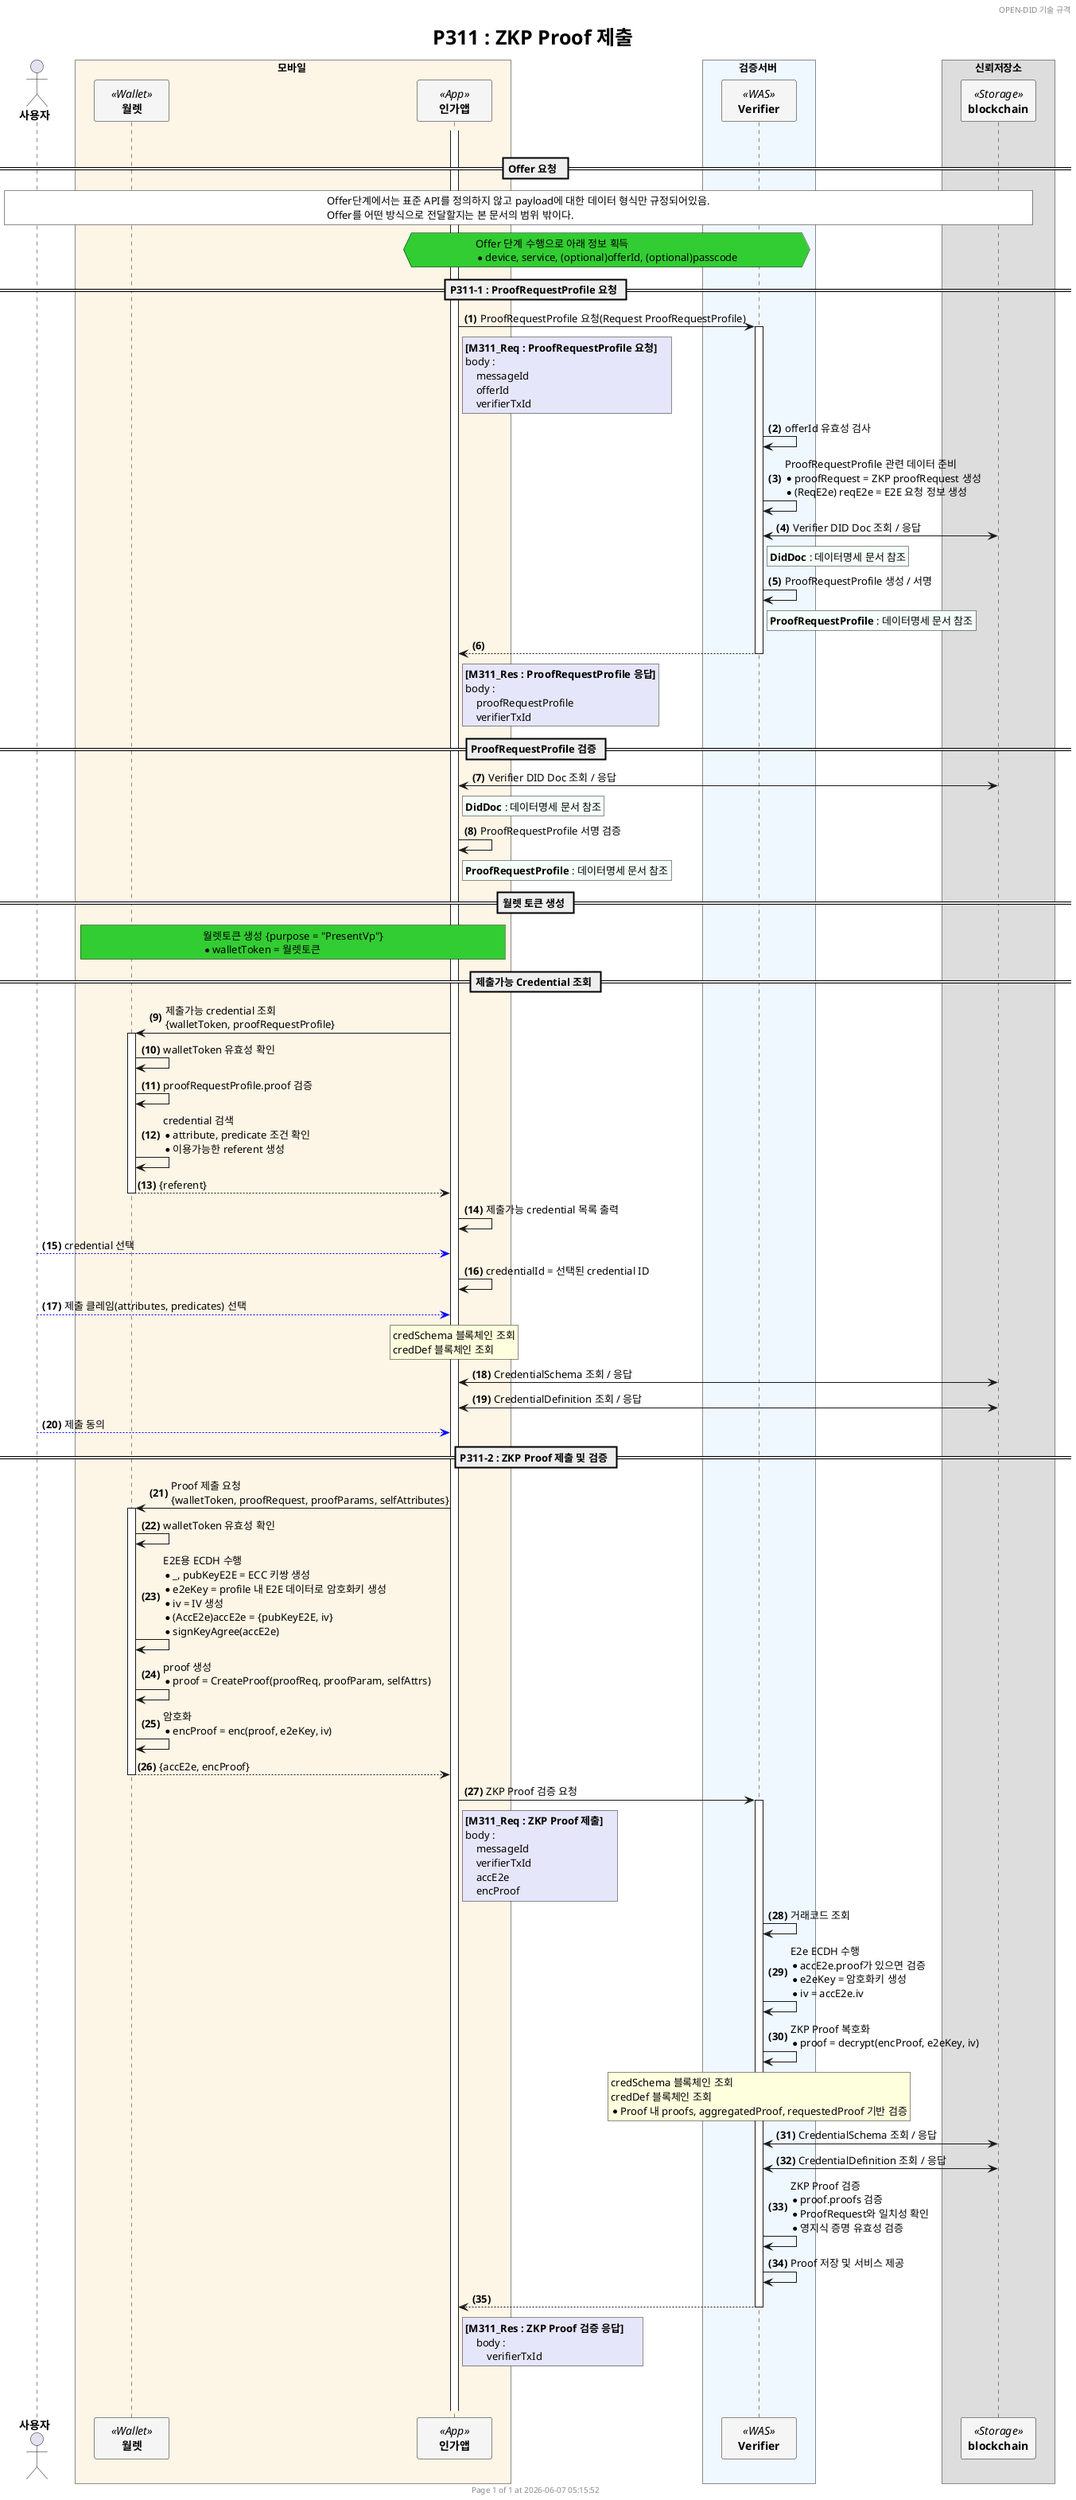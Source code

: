 @startuml P311_submit_zkp_proof_ko
'- - - - - - - - - - - - - - - - - - - - - - - - - - - - - - - - - - - - - - - - - - - - - - - - - - - - - - - - - - -
' 설정
'- - - - - - - - - - - - - - - - - - - - - - - - - - - - - - - - - - - - - - - - - - - - - - - - - - - - - - - - - - -
'=== Header and Footer ===
header OPEN-DID 기술 규격
footer
  	Page %page% of %lastpage% at %date("yyyy-MM-dd hh:mm:ss")
end footer

'=== 제목 ===
title
	<size:25>P311 : ZKP Proof 제출 </size>
end title

'=== 옵션 ===
' 자동채번: ex) "<b>000." => 앞에 0을 채워 3자리 숫자로 표시
autonumber "<b>(#)</b>"
' 페이지 하단 participant box 숨기기
'hide footbox

'=== Panticipants ===
skinparam ParticipantPadding 20
skinparam BoxPadding 20
skinparam MaxMessageSize 500
skinparam MinClassWidth 80

actor "**사용자**" as USER

box 모바일 #OldLace
    participant "**월렛**" as WALLET <<Wallet>> #WhiteSmoke
    participant "**인가앱**" as CA <<App>> #WhiteSmoke    
end box

box 검증서버 #AliceBlue
    participant "**Verifier**" as SP <<WAS>> #WhiteSmoke
end box

box 신뢰저장소
    participant "**blockchain**" as BC <<Storage>> #WhiteSmoke
end box 

'- - - - - - - - - - - - - - - - - - - - - - - - - - - - - - - - - - - - - - - - - - - - - - - - - - - - - - - - - - -
' 상수
'- - - - - - - - - - - - - - - - - - - - - - - - - - - - - - - - - - - - - - - - - - - - - - - - - - - - - - - - - - -

!$refdoc = "별도 문서 참조"
!$doc = "데이터명세 문서 참조"

'- - - - - - - - - - - - - - - - - - - - - - - - - - - - - - - - - - - - - - - - - - - - - - - - - - - - - - - - - - -
' 내용
'- - - - - - - - - - - - - - - - - - - - - - - - - - - - - - - - - - - - - - - - - - - - - - - - - - - - - - - - - - -
|||

== Offer 요청  ==

rnote across #white    
    Offer단계에서는 표준 API를 정의하지 않고 payload에 대한 데이터 형식만 규정되어있음.
    Offer를 어떤 방식으로 전달할지는 본 문서의 범위 밖이다.
end note

hnote over CA, SP #LimeGreen
    Offer 단계 수행으로 아래 정보 획득
    * device, service, (optional)offerId, (optional)passcode
end hnote

== P311-1 : ProofRequestProfile 요청 ==
activate CA

CA -> SP++ : ProofRequestProfile 요청(Request ProofRequestProfile)
rnote right of CA #Lavender
    **[M311_Req : ProofRequestProfile 요청]**    
    body : 
        messageId
        offerId
        verifierTxId
end note

SP -> SP : offerId 유효성 검사

SP -> SP : ProofRequestProfile 관련 데이터 준비\
            \n* proofRequest = ZKP proofRequest 생성\
            \n* (ReqE2e) reqE2e = E2E 요청 정보 생성
SP <-> BC : Verifier DID Doc 조회 / 응답

rnote right of SP #MintCream    
    **DidDoc** : $doc
end note
SP -> SP : ProofRequestProfile 생성 / 서명
rnote right of SP #MintCream    
    **ProofRequestProfile** : $doc
end note

return
rnote right of CA #Lavender
    **[M311_Res : ProofRequestProfile 응답]**
    body : 
        proofRequestProfile
        verifierTxId
end note

== ProofRequestProfile 검증 ==

CA <-> BC : Verifier DID Doc 조회 / 응답

rnote right of CA #MintCream    
    **DidDoc** : $doc
end note

CA -> CA : ProofRequestProfile 서명 검증
rnote right of CA #MintCream    
    **ProofRequestProfile** : $doc
end note

== 월렛 토큰 생성 ==

rnote over WALLET, CA #LimeGreen
    월렛토큰 생성 {purpose = "PresentVp"}
    * walletToken = 월렛토큰
end rnote

== 제출가능 Credential 조회 ==

CA -> WALLET++ : 제출가능 credential 조회\n{walletToken, proofRequestProfile}

WALLET -> WALLET : walletToken 유효성 확인
WALLET -> WALLET : proofRequestProfile.proof 검증
WALLET -> WALLET : credential 검색\
        \n* attribute, predicate 조건 확인\
        \n* 이용가능한 referent 생성

return {referent}

CA -> CA : 제출가능 credential 목록 출력

USER -[#Blue]-> CA : credential 선택
CA -> CA : credentialId = 선택된 credential ID

USER -[#Blue]-> CA : 제출 클레임(attributes, predicates) 선택

rnote over CA
    credSchema 블록체인 조회
    credDef 블록체인 조회
end note

CA <-> BC : CredentialSchema 조회 / 응답
CA <-> BC : CredentialDefinition 조회 / 응답

USER -[#Blue]-> CA : 제출 동의

== P311-2 : ZKP Proof 제출 및 검증 ==

CA -> WALLET++ : Proof 제출 요청\n{walletToken, proofRequest, proofParams, selfAttributes}

WALLET -> WALLET : walletToken 유효성 확인

WALLET -> WALLET : E2E용 ECDH 수행\
        \n* _, pubKeyE2E = ECC 키쌍 생성\
        \n* e2eKey = profile 내 E2E 데이터로 암호화키 생성\
        \n* iv = IV 생성\
        \n* (AccE2e)accE2e = {pubKeyE2E, iv}\
        \n* signKeyAgree(accE2e)

WALLET -> WALLET : proof 생성\
        \n* proof = CreateProof(proofReq, proofParam, selfAttrs)

WALLET -> WALLET : 암호화\
        \n* encProof = enc(proof, e2eKey, iv)

return {accE2e, encProof}

CA -> SP++ : ZKP Proof 검증 요청
rnote right of CA #Lavender
    **[M311_Req : ZKP Proof 제출]**    
    body : 
        messageId
        verifierTxId
        accE2e
        encProof
end note

SP -> SP : 거래코드 조회
SP -> SP : E2e ECDH 수행\
        \n* accE2e.proof가 있으면 검증\
        \n* e2eKey = 암호화키 생성\
        \n* iv = accE2e.iv
        
SP -> SP : ZKP Proof 복호화\
        \n* proof = decrypt(encProof, e2eKey, iv)

rnote over SP
    credSchema 블록체인 조회
    credDef 블록체인 조회
    * Proof 내 proofs, aggregatedProof, requestedProof 기반 검증
end note

SP <-> BC : CredentialSchema 조회 / 응답
SP <-> BC : CredentialDefinition 조회 / 응답

SP -> SP : ZKP Proof 검증\
        \n* proof.proofs 검증\
        \n* ProofRequest와 일치성 확인\
        \n* 영지식 증명 유효성 검증

SP -> SP : Proof 저장 및 서비스 제공

return
rnote right of CA #Lavender
    **[M311_Res : ZKP Proof 검증 응답]**      
        body : 
            verifierTxId        
end note

|||
|||
@enduml